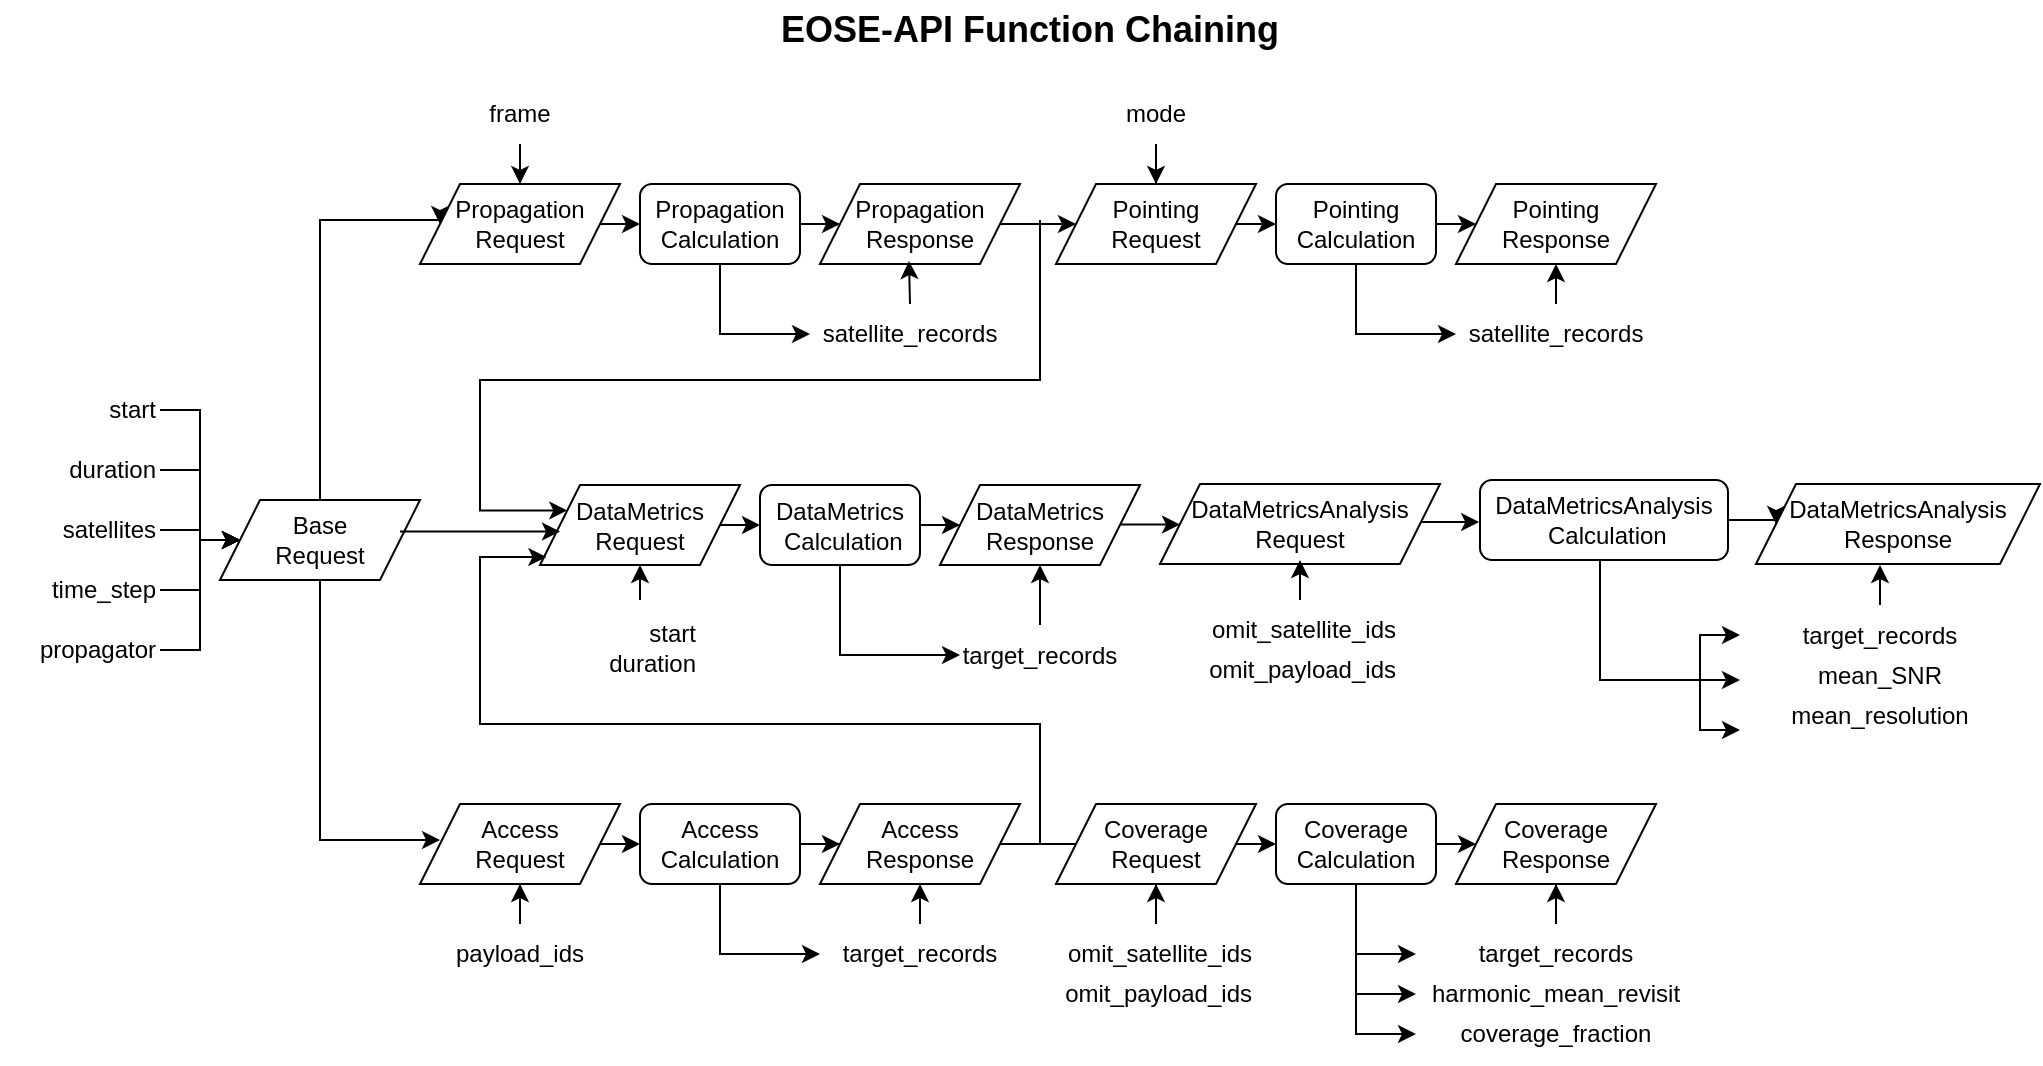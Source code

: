 <mxfile version="24.7.12">
  <diagram name="Page-1" id="8XfuiLttBX15eR1e0odx">
    <mxGraphModel dx="3342" dy="2310" grid="1" gridSize="10" guides="1" tooltips="1" connect="1" arrows="1" fold="1" page="1" pageScale="1" pageWidth="850" pageHeight="1100" math="0" shadow="0">
      <root>
        <mxCell id="0" />
        <mxCell id="1" parent="0" />
        <mxCell id="9HbOgAZdW0a7DW-UxLI3-41" style="edgeStyle=orthogonalEdgeStyle;rounded=0;orthogonalLoop=1;jettySize=auto;html=1;entryX=0;entryY=0.5;entryDx=0;entryDy=0;exitX=0.5;exitY=1;exitDx=0;exitDy=0;" parent="1" source="9HbOgAZdW0a7DW-UxLI3-1" target="9HbOgAZdW0a7DW-UxLI3-15" edge="1">
          <mxGeometry relative="1" as="geometry">
            <Array as="points">
              <mxPoint x="330" y="37" />
            </Array>
          </mxGeometry>
        </mxCell>
        <mxCell id="9HbOgAZdW0a7DW-UxLI3-1" value="Propagation Calculation" style="rounded=1;whiteSpace=wrap;html=1;" parent="1" vertex="1">
          <mxGeometry x="290" y="-38" width="80" height="40" as="geometry" />
        </mxCell>
        <mxCell id="9HbOgAZdW0a7DW-UxLI3-43" style="edgeStyle=orthogonalEdgeStyle;rounded=0;orthogonalLoop=1;jettySize=auto;html=1;exitX=1;exitY=0.5;exitDx=0;exitDy=0;entryX=0;entryY=0.5;entryDx=0;entryDy=0;" parent="1" source="9HbOgAZdW0a7DW-UxLI3-2" target="9HbOgAZdW0a7DW-UxLI3-42" edge="1">
          <mxGeometry relative="1" as="geometry" />
        </mxCell>
        <mxCell id="9HbOgAZdW0a7DW-UxLI3-2" value="Pointing Calculation" style="rounded=1;whiteSpace=wrap;html=1;" parent="1" vertex="1">
          <mxGeometry x="608" y="-38" width="80" height="40" as="geometry" />
        </mxCell>
        <mxCell id="9HbOgAZdW0a7DW-UxLI3-57" style="edgeStyle=orthogonalEdgeStyle;rounded=0;orthogonalLoop=1;jettySize=auto;html=1;entryX=0;entryY=0.5;entryDx=0;entryDy=0;" parent="1" source="9HbOgAZdW0a7DW-UxLI3-3" target="9HbOgAZdW0a7DW-UxLI3-56" edge="1">
          <mxGeometry relative="1" as="geometry" />
        </mxCell>
        <mxCell id="9HbOgAZdW0a7DW-UxLI3-60" style="edgeStyle=orthogonalEdgeStyle;rounded=0;orthogonalLoop=1;jettySize=auto;html=1;exitX=0.5;exitY=1;exitDx=0;exitDy=0;entryX=0;entryY=0.5;entryDx=0;entryDy=0;" parent="1" source="9HbOgAZdW0a7DW-UxLI3-3" target="9HbOgAZdW0a7DW-UxLI3-20" edge="1">
          <mxGeometry relative="1" as="geometry" />
        </mxCell>
        <mxCell id="9HbOgAZdW0a7DW-UxLI3-3" value="Access Calculation" style="rounded=1;whiteSpace=wrap;html=1;" parent="1" vertex="1">
          <mxGeometry x="290" y="272" width="80" height="40" as="geometry" />
        </mxCell>
        <mxCell id="9HbOgAZdW0a7DW-UxLI3-66" style="edgeStyle=orthogonalEdgeStyle;rounded=0;orthogonalLoop=1;jettySize=auto;html=1;exitX=1;exitY=0.5;exitDx=0;exitDy=0;entryX=0;entryY=0.5;entryDx=0;entryDy=0;" parent="1" source="9HbOgAZdW0a7DW-UxLI3-4" target="9HbOgAZdW0a7DW-UxLI3-65" edge="1">
          <mxGeometry relative="1" as="geometry" />
        </mxCell>
        <mxCell id="9HbOgAZdW0a7DW-UxLI3-4" value="Coverage Calculation" style="rounded=1;whiteSpace=wrap;html=1;" parent="1" vertex="1">
          <mxGeometry x="608" y="272" width="80" height="40" as="geometry" />
        </mxCell>
        <mxCell id="9HbOgAZdW0a7DW-UxLI3-5" value="start" style="text;html=1;align=right;verticalAlign=middle;whiteSpace=wrap;rounded=0;" parent="1" vertex="1">
          <mxGeometry x="-30" y="60" width="80" height="30" as="geometry" />
        </mxCell>
        <mxCell id="9HbOgAZdW0a7DW-UxLI3-6" value="duration" style="text;html=1;align=right;verticalAlign=middle;whiteSpace=wrap;rounded=0;" parent="1" vertex="1">
          <mxGeometry x="-30" y="90" width="80" height="30" as="geometry" />
        </mxCell>
        <mxCell id="9HbOgAZdW0a7DW-UxLI3-7" value="satellites" style="text;html=1;align=right;verticalAlign=middle;whiteSpace=wrap;rounded=0;" parent="1" vertex="1">
          <mxGeometry x="-30" y="120" width="80" height="30" as="geometry" />
        </mxCell>
        <mxCell id="9HbOgAZdW0a7DW-UxLI3-8" value="time_step" style="text;html=1;align=right;verticalAlign=middle;whiteSpace=wrap;rounded=0;" parent="1" vertex="1">
          <mxGeometry x="-30" y="150" width="80" height="30" as="geometry" />
        </mxCell>
        <mxCell id="9HbOgAZdW0a7DW-UxLI3-9" value="propagator" style="text;html=1;align=right;verticalAlign=middle;whiteSpace=wrap;rounded=0;" parent="1" vertex="1">
          <mxGeometry x="-30" y="180" width="80" height="30" as="geometry" />
        </mxCell>
        <mxCell id="9HbOgAZdW0a7DW-UxLI3-10" value="" style="endArrow=classic;html=1;rounded=0;exitX=1;exitY=0.5;exitDx=0;exitDy=0;entryX=0;entryY=0.5;entryDx=0;entryDy=0;" parent="1" source="9HbOgAZdW0a7DW-UxLI3-5" target="9HbOgAZdW0a7DW-UxLI3-28" edge="1">
          <mxGeometry width="50" height="50" relative="1" as="geometry">
            <mxPoint x="290" y="160" as="sourcePoint" />
            <mxPoint x="90" y="140" as="targetPoint" />
            <Array as="points">
              <mxPoint x="70" y="75" />
              <mxPoint x="70" y="140" />
            </Array>
          </mxGeometry>
        </mxCell>
        <mxCell id="9HbOgAZdW0a7DW-UxLI3-11" value="" style="endArrow=classic;html=1;rounded=0;exitX=1;exitY=0.5;exitDx=0;exitDy=0;entryX=0;entryY=0.5;entryDx=0;entryDy=0;" parent="1" source="9HbOgAZdW0a7DW-UxLI3-6" target="9HbOgAZdW0a7DW-UxLI3-28" edge="1">
          <mxGeometry width="50" height="50" relative="1" as="geometry">
            <mxPoint x="60" y="85" as="sourcePoint" />
            <mxPoint x="90" y="140" as="targetPoint" />
            <Array as="points">
              <mxPoint x="70" y="105" />
              <mxPoint x="70" y="140" />
            </Array>
          </mxGeometry>
        </mxCell>
        <mxCell id="9HbOgAZdW0a7DW-UxLI3-12" value="" style="endArrow=classic;html=1;rounded=0;exitX=1;exitY=0.5;exitDx=0;exitDy=0;entryX=0;entryY=0.5;entryDx=0;entryDy=0;" parent="1" source="9HbOgAZdW0a7DW-UxLI3-7" target="9HbOgAZdW0a7DW-UxLI3-28" edge="1">
          <mxGeometry width="50" height="50" relative="1" as="geometry">
            <mxPoint x="60" y="115" as="sourcePoint" />
            <mxPoint x="90" y="140" as="targetPoint" />
            <Array as="points">
              <mxPoint x="70" y="135" />
              <mxPoint x="70" y="140" />
            </Array>
          </mxGeometry>
        </mxCell>
        <mxCell id="9HbOgAZdW0a7DW-UxLI3-13" value="" style="endArrow=classic;html=1;rounded=0;exitX=1;exitY=0.5;exitDx=0;exitDy=0;entryX=0;entryY=0.5;entryDx=0;entryDy=0;" parent="1" source="9HbOgAZdW0a7DW-UxLI3-8" target="9HbOgAZdW0a7DW-UxLI3-28" edge="1">
          <mxGeometry width="50" height="50" relative="1" as="geometry">
            <mxPoint x="60" y="145" as="sourcePoint" />
            <mxPoint x="90" y="140" as="targetPoint" />
            <Array as="points">
              <mxPoint x="70" y="165" />
              <mxPoint x="70" y="140" />
            </Array>
          </mxGeometry>
        </mxCell>
        <mxCell id="9HbOgAZdW0a7DW-UxLI3-14" value="" style="endArrow=classic;html=1;rounded=0;exitX=1;exitY=0.5;exitDx=0;exitDy=0;entryX=0;entryY=0.5;entryDx=0;entryDy=0;" parent="1" source="9HbOgAZdW0a7DW-UxLI3-9" target="9HbOgAZdW0a7DW-UxLI3-28" edge="1">
          <mxGeometry width="50" height="50" relative="1" as="geometry">
            <mxPoint x="60" y="175" as="sourcePoint" />
            <mxPoint x="90" y="140" as="targetPoint" />
            <Array as="points">
              <mxPoint x="70" y="195" />
              <mxPoint x="70" y="140" />
            </Array>
          </mxGeometry>
        </mxCell>
        <mxCell id="9HbOgAZdW0a7DW-UxLI3-15" value="satellite_records" style="text;html=1;align=center;verticalAlign=middle;whiteSpace=wrap;rounded=0;" parent="1" vertex="1">
          <mxGeometry x="375" y="22" width="100" height="30" as="geometry" />
        </mxCell>
        <mxCell id="9HbOgAZdW0a7DW-UxLI3-16" value="" style="endArrow=classic;html=1;rounded=0;exitX=1;exitY=0.5;exitDx=0;exitDy=0;entryX=0;entryY=0.5;entryDx=0;entryDy=0;" parent="1" source="9HbOgAZdW0a7DW-UxLI3-1" target="9HbOgAZdW0a7DW-UxLI3-34" edge="1">
          <mxGeometry width="50" height="50" relative="1" as="geometry">
            <mxPoint x="460" y="22" as="sourcePoint" />
            <mxPoint x="510" y="-28" as="targetPoint" />
          </mxGeometry>
        </mxCell>
        <mxCell id="9HbOgAZdW0a7DW-UxLI3-38" style="edgeStyle=orthogonalEdgeStyle;rounded=0;orthogonalLoop=1;jettySize=auto;html=1;entryX=0.5;entryY=0;entryDx=0;entryDy=0;" parent="1" source="9HbOgAZdW0a7DW-UxLI3-18" target="9HbOgAZdW0a7DW-UxLI3-36" edge="1">
          <mxGeometry relative="1" as="geometry" />
        </mxCell>
        <mxCell id="9HbOgAZdW0a7DW-UxLI3-18" value="mode" style="text;html=1;align=center;verticalAlign=middle;whiteSpace=wrap;rounded=0;" parent="1" vertex="1">
          <mxGeometry x="518" y="-88" width="60" height="30" as="geometry" />
        </mxCell>
        <mxCell id="9HbOgAZdW0a7DW-UxLI3-59" style="edgeStyle=orthogonalEdgeStyle;rounded=0;orthogonalLoop=1;jettySize=auto;html=1;exitX=0.5;exitY=0;exitDx=0;exitDy=0;entryX=0.5;entryY=1;entryDx=0;entryDy=0;" parent="1" source="9HbOgAZdW0a7DW-UxLI3-20" target="9HbOgAZdW0a7DW-UxLI3-56" edge="1">
          <mxGeometry relative="1" as="geometry" />
        </mxCell>
        <mxCell id="9HbOgAZdW0a7DW-UxLI3-20" value="target_records" style="text;html=1;align=center;verticalAlign=middle;whiteSpace=wrap;rounded=0;" parent="1" vertex="1">
          <mxGeometry x="380" y="332" width="100" height="30" as="geometry" />
        </mxCell>
        <mxCell id="9HbOgAZdW0a7DW-UxLI3-23" value="" style="endArrow=classic;html=1;rounded=0;exitX=1;exitY=0.5;exitDx=0;exitDy=0;entryX=0;entryY=0.5;entryDx=0;entryDy=0;" parent="1" source="9HbOgAZdW0a7DW-UxLI3-56" target="9HbOgAZdW0a7DW-UxLI3-4" edge="1">
          <mxGeometry width="50" height="50" relative="1" as="geometry">
            <mxPoint x="500" y="272" as="sourcePoint" />
            <mxPoint x="530" y="282" as="targetPoint" />
          </mxGeometry>
        </mxCell>
        <mxCell id="9HbOgAZdW0a7DW-UxLI3-53" style="edgeStyle=orthogonalEdgeStyle;rounded=0;orthogonalLoop=1;jettySize=auto;html=1;entryX=0.5;entryY=1;entryDx=0;entryDy=0;" parent="1" source="9HbOgAZdW0a7DW-UxLI3-24" target="9HbOgAZdW0a7DW-UxLI3-49" edge="1">
          <mxGeometry relative="1" as="geometry" />
        </mxCell>
        <mxCell id="9HbOgAZdW0a7DW-UxLI3-24" value="payload_ids" style="text;html=1;align=center;verticalAlign=middle;whiteSpace=wrap;rounded=0;" parent="1" vertex="1">
          <mxGeometry x="190" y="332" width="80" height="30" as="geometry" />
        </mxCell>
        <mxCell id="9HbOgAZdW0a7DW-UxLI3-77" style="edgeStyle=orthogonalEdgeStyle;rounded=0;orthogonalLoop=1;jettySize=auto;html=1;exitX=0.5;exitY=0;exitDx=0;exitDy=0;entryX=0;entryY=0.5;entryDx=0;entryDy=0;" parent="1" source="9HbOgAZdW0a7DW-UxLI3-28" target="9HbOgAZdW0a7DW-UxLI3-32" edge="1">
          <mxGeometry relative="1" as="geometry">
            <Array as="points">
              <mxPoint x="130" y="-20" />
              <mxPoint x="190" y="-20" />
            </Array>
          </mxGeometry>
        </mxCell>
        <mxCell id="9HbOgAZdW0a7DW-UxLI3-78" style="edgeStyle=orthogonalEdgeStyle;rounded=0;orthogonalLoop=1;jettySize=auto;html=1;exitX=0.5;exitY=1;exitDx=0;exitDy=0;" parent="1" source="9HbOgAZdW0a7DW-UxLI3-28" edge="1">
          <mxGeometry relative="1" as="geometry">
            <Array as="points">
              <mxPoint x="130" y="290" />
              <mxPoint x="190" y="290" />
            </Array>
            <mxPoint x="190" y="290" as="targetPoint" />
          </mxGeometry>
        </mxCell>
        <mxCell id="9HbOgAZdW0a7DW-UxLI3-28" value="Base&lt;br&gt;Request" style="shape=parallelogram;perimeter=parallelogramPerimeter;whiteSpace=wrap;html=1;fixedSize=1;" parent="1" vertex="1">
          <mxGeometry x="80" y="120" width="100" height="40" as="geometry" />
        </mxCell>
        <mxCell id="9HbOgAZdW0a7DW-UxLI3-33" style="edgeStyle=orthogonalEdgeStyle;rounded=0;orthogonalLoop=1;jettySize=auto;html=1;exitX=1;exitY=0.5;exitDx=0;exitDy=0;entryX=0;entryY=0.5;entryDx=0;entryDy=0;" parent="1" source="9HbOgAZdW0a7DW-UxLI3-32" target="9HbOgAZdW0a7DW-UxLI3-1" edge="1">
          <mxGeometry relative="1" as="geometry" />
        </mxCell>
        <mxCell id="9HbOgAZdW0a7DW-UxLI3-32" value="Propagation&lt;br&gt;Request" style="shape=parallelogram;perimeter=parallelogramPerimeter;whiteSpace=wrap;html=1;fixedSize=1;" parent="1" vertex="1">
          <mxGeometry x="180" y="-38" width="100" height="40" as="geometry" />
        </mxCell>
        <mxCell id="9HbOgAZdW0a7DW-UxLI3-35" style="edgeStyle=orthogonalEdgeStyle;rounded=0;orthogonalLoop=1;jettySize=auto;html=1;exitX=1;exitY=0.5;exitDx=0;exitDy=0;entryX=0;entryY=0.5;entryDx=0;entryDy=0;" parent="1" source="9HbOgAZdW0a7DW-UxLI3-34" target="9HbOgAZdW0a7DW-UxLI3-36" edge="1">
          <mxGeometry relative="1" as="geometry">
            <mxPoint x="520" y="-17.759" as="targetPoint" />
            <Array as="points" />
          </mxGeometry>
        </mxCell>
        <mxCell id="9HbOgAZdW0a7DW-UxLI3-34" value="Propagation&lt;br&gt;Response" style="shape=parallelogram;perimeter=parallelogramPerimeter;whiteSpace=wrap;html=1;fixedSize=1;" parent="1" vertex="1">
          <mxGeometry x="380" y="-38" width="100" height="40" as="geometry" />
        </mxCell>
        <mxCell id="9HbOgAZdW0a7DW-UxLI3-40" style="edgeStyle=orthogonalEdgeStyle;rounded=0;orthogonalLoop=1;jettySize=auto;html=1;exitX=1;exitY=0.5;exitDx=0;exitDy=0;entryX=0;entryY=0.5;entryDx=0;entryDy=0;" parent="1" source="9HbOgAZdW0a7DW-UxLI3-36" target="9HbOgAZdW0a7DW-UxLI3-2" edge="1">
          <mxGeometry relative="1" as="geometry" />
        </mxCell>
        <mxCell id="9HbOgAZdW0a7DW-UxLI3-36" value="Pointing&lt;br&gt;Request" style="shape=parallelogram;perimeter=parallelogramPerimeter;whiteSpace=wrap;html=1;fixedSize=1;" parent="1" vertex="1">
          <mxGeometry x="498" y="-38" width="100" height="40" as="geometry" />
        </mxCell>
        <mxCell id="9HbOgAZdW0a7DW-UxLI3-39" style="edgeStyle=orthogonalEdgeStyle;rounded=0;orthogonalLoop=1;jettySize=auto;html=1;exitX=0.5;exitY=0;exitDx=0;exitDy=0;entryX=0.445;entryY=0.963;entryDx=0;entryDy=0;entryPerimeter=0;" parent="1" source="9HbOgAZdW0a7DW-UxLI3-15" target="9HbOgAZdW0a7DW-UxLI3-34" edge="1">
          <mxGeometry relative="1" as="geometry" />
        </mxCell>
        <mxCell id="9HbOgAZdW0a7DW-UxLI3-42" value="Pointing&lt;br&gt;&lt;div&gt;Response&lt;/div&gt;" style="shape=parallelogram;perimeter=parallelogramPerimeter;whiteSpace=wrap;html=1;fixedSize=1;" parent="1" vertex="1">
          <mxGeometry x="698" y="-38" width="100" height="40" as="geometry" />
        </mxCell>
        <mxCell id="9HbOgAZdW0a7DW-UxLI3-44" style="edgeStyle=orthogonalEdgeStyle;rounded=0;orthogonalLoop=1;jettySize=auto;html=1;entryX=0;entryY=0.5;entryDx=0;entryDy=0;exitX=0.5;exitY=1;exitDx=0;exitDy=0;" parent="1" source="9HbOgAZdW0a7DW-UxLI3-2" edge="1">
          <mxGeometry relative="1" as="geometry">
            <mxPoint x="628" y="2" as="sourcePoint" />
            <mxPoint x="698" y="37" as="targetPoint" />
            <Array as="points">
              <mxPoint x="648" y="37" />
            </Array>
          </mxGeometry>
        </mxCell>
        <mxCell id="9HbOgAZdW0a7DW-UxLI3-45" style="edgeStyle=orthogonalEdgeStyle;rounded=0;orthogonalLoop=1;jettySize=auto;html=1;exitX=0.5;exitY=0;exitDx=0;exitDy=0;entryX=0.5;entryY=1;entryDx=0;entryDy=0;" parent="1" target="9HbOgAZdW0a7DW-UxLI3-42" edge="1">
          <mxGeometry relative="1" as="geometry">
            <mxPoint x="723" y="1" as="targetPoint" />
            <mxPoint x="748" y="22" as="sourcePoint" />
          </mxGeometry>
        </mxCell>
        <mxCell id="9HbOgAZdW0a7DW-UxLI3-46" value="satellite_records" style="text;html=1;align=center;verticalAlign=middle;whiteSpace=wrap;rounded=0;" parent="1" vertex="1">
          <mxGeometry x="698" y="22" width="100" height="30" as="geometry" />
        </mxCell>
        <mxCell id="9HbOgAZdW0a7DW-UxLI3-55" style="edgeStyle=orthogonalEdgeStyle;rounded=0;orthogonalLoop=1;jettySize=auto;html=1;exitX=1;exitY=0.5;exitDx=0;exitDy=0;entryX=0;entryY=0.5;entryDx=0;entryDy=0;" parent="1" source="9HbOgAZdW0a7DW-UxLI3-49" target="9HbOgAZdW0a7DW-UxLI3-3" edge="1">
          <mxGeometry relative="1" as="geometry" />
        </mxCell>
        <mxCell id="9HbOgAZdW0a7DW-UxLI3-49" value="Access&lt;br&gt;Request" style="shape=parallelogram;perimeter=parallelogramPerimeter;whiteSpace=wrap;html=1;fixedSize=1;" parent="1" vertex="1">
          <mxGeometry x="180" y="272" width="100" height="40" as="geometry" />
        </mxCell>
        <mxCell id="9HbOgAZdW0a7DW-UxLI3-52" style="edgeStyle=orthogonalEdgeStyle;rounded=0;orthogonalLoop=1;jettySize=auto;html=1;entryX=0.5;entryY=0;entryDx=0;entryDy=0;" parent="1" source="9HbOgAZdW0a7DW-UxLI3-50" target="9HbOgAZdW0a7DW-UxLI3-32" edge="1">
          <mxGeometry relative="1" as="geometry" />
        </mxCell>
        <mxCell id="9HbOgAZdW0a7DW-UxLI3-50" value="frame" style="text;html=1;align=center;verticalAlign=middle;whiteSpace=wrap;rounded=0;" parent="1" vertex="1">
          <mxGeometry x="200" y="-88" width="60" height="30" as="geometry" />
        </mxCell>
        <mxCell id="9HbOgAZdW0a7DW-UxLI3-56" value="Access&lt;br&gt;Response" style="shape=parallelogram;perimeter=parallelogramPerimeter;whiteSpace=wrap;html=1;fixedSize=1;" parent="1" vertex="1">
          <mxGeometry x="380" y="272" width="100" height="40" as="geometry" />
        </mxCell>
        <mxCell id="9HbOgAZdW0a7DW-UxLI3-58" value="Coverage&lt;br&gt;Request" style="shape=parallelogram;perimeter=parallelogramPerimeter;whiteSpace=wrap;html=1;fixedSize=1;" parent="1" vertex="1">
          <mxGeometry x="498" y="272" width="100" height="40" as="geometry" />
        </mxCell>
        <mxCell id="9HbOgAZdW0a7DW-UxLI3-76" style="edgeStyle=orthogonalEdgeStyle;rounded=0;orthogonalLoop=1;jettySize=auto;html=1;entryX=0.5;entryY=1;entryDx=0;entryDy=0;" parent="1" source="9HbOgAZdW0a7DW-UxLI3-61" target="9HbOgAZdW0a7DW-UxLI3-58" edge="1">
          <mxGeometry relative="1" as="geometry" />
        </mxCell>
        <mxCell id="9HbOgAZdW0a7DW-UxLI3-61" value="omit_satellite_ids" style="text;html=1;align=right;verticalAlign=middle;whiteSpace=wrap;rounded=0;" parent="1" vertex="1">
          <mxGeometry x="498" y="332" width="100" height="30" as="geometry" />
        </mxCell>
        <mxCell id="9HbOgAZdW0a7DW-UxLI3-62" value="omit_payload_ids" style="text;html=1;align=right;verticalAlign=middle;whiteSpace=wrap;rounded=0;" parent="1" vertex="1">
          <mxGeometry x="498" y="352" width="100" height="30" as="geometry" />
        </mxCell>
        <mxCell id="9HbOgAZdW0a7DW-UxLI3-65" value="Coverage&lt;br&gt;Response" style="shape=parallelogram;perimeter=parallelogramPerimeter;whiteSpace=wrap;html=1;fixedSize=1;" parent="1" vertex="1">
          <mxGeometry x="698" y="272" width="100" height="40" as="geometry" />
        </mxCell>
        <mxCell id="9HbOgAZdW0a7DW-UxLI3-68" style="edgeStyle=orthogonalEdgeStyle;rounded=0;orthogonalLoop=1;jettySize=auto;html=1;entryX=0;entryY=0.5;entryDx=0;entryDy=0;exitX=0.5;exitY=1;exitDx=0;exitDy=0;" parent="1" source="9HbOgAZdW0a7DW-UxLI3-4" target="9HbOgAZdW0a7DW-UxLI3-69" edge="1">
          <mxGeometry relative="1" as="geometry">
            <mxPoint x="638" y="362" as="sourcePoint" />
          </mxGeometry>
        </mxCell>
        <mxCell id="9HbOgAZdW0a7DW-UxLI3-70" style="edgeStyle=orthogonalEdgeStyle;rounded=0;orthogonalLoop=1;jettySize=auto;html=1;entryX=0.5;entryY=1;entryDx=0;entryDy=0;" parent="1" source="9HbOgAZdW0a7DW-UxLI3-69" target="9HbOgAZdW0a7DW-UxLI3-65" edge="1">
          <mxGeometry relative="1" as="geometry" />
        </mxCell>
        <mxCell id="9HbOgAZdW0a7DW-UxLI3-69" value="target_records" style="text;html=1;align=center;verticalAlign=middle;whiteSpace=wrap;rounded=0;" parent="1" vertex="1">
          <mxGeometry x="678" y="332" width="140" height="30" as="geometry" />
        </mxCell>
        <mxCell id="9HbOgAZdW0a7DW-UxLI3-71" value="harmonic_mean_revisit" style="text;html=1;align=center;verticalAlign=middle;whiteSpace=wrap;rounded=0;" parent="1" vertex="1">
          <mxGeometry x="678" y="352" width="140" height="30" as="geometry" />
        </mxCell>
        <mxCell id="9HbOgAZdW0a7DW-UxLI3-72" value="coverage_fraction" style="text;html=1;align=center;verticalAlign=middle;whiteSpace=wrap;rounded=0;" parent="1" vertex="1">
          <mxGeometry x="678" y="372" width="140" height="30" as="geometry" />
        </mxCell>
        <mxCell id="9HbOgAZdW0a7DW-UxLI3-73" style="edgeStyle=orthogonalEdgeStyle;rounded=0;orthogonalLoop=1;jettySize=auto;html=1;exitX=0.5;exitY=1;exitDx=0;exitDy=0;entryX=0;entryY=0.5;entryDx=0;entryDy=0;" parent="1" source="9HbOgAZdW0a7DW-UxLI3-4" target="9HbOgAZdW0a7DW-UxLI3-71" edge="1">
          <mxGeometry relative="1" as="geometry">
            <mxPoint x="658" y="322" as="sourcePoint" />
            <mxPoint x="658" y="372" as="targetPoint" />
          </mxGeometry>
        </mxCell>
        <mxCell id="9HbOgAZdW0a7DW-UxLI3-74" style="edgeStyle=orthogonalEdgeStyle;rounded=0;orthogonalLoop=1;jettySize=auto;html=1;exitX=0.5;exitY=1;exitDx=0;exitDy=0;entryX=0;entryY=0.5;entryDx=0;entryDy=0;" parent="1" source="9HbOgAZdW0a7DW-UxLI3-4" target="9HbOgAZdW0a7DW-UxLI3-72" edge="1">
          <mxGeometry relative="1" as="geometry">
            <mxPoint x="658" y="322" as="sourcePoint" />
            <mxPoint x="688" y="377" as="targetPoint" />
          </mxGeometry>
        </mxCell>
        <mxCell id="gTSGrGiYzKjbH62CipeW-26" style="edgeStyle=orthogonalEdgeStyle;rounded=0;orthogonalLoop=1;jettySize=auto;html=1;exitX=1;exitY=0.5;exitDx=0;exitDy=0;entryX=0;entryY=0.5;entryDx=0;entryDy=0;" parent="1" source="gTSGrGiYzKjbH62CipeW-27" target="gTSGrGiYzKjbH62CipeW-40" edge="1">
          <mxGeometry relative="1" as="geometry" />
        </mxCell>
        <mxCell id="gTSGrGiYzKjbH62CipeW-27" value="DataMetrics&lt;div&gt;&amp;nbsp;Calculation&lt;/div&gt;" style="rounded=1;whiteSpace=wrap;html=1;" parent="1" vertex="1">
          <mxGeometry x="350" y="112.5" width="80" height="40" as="geometry" />
        </mxCell>
        <mxCell id="gTSGrGiYzKjbH62CipeW-30" value="" style="endArrow=classic;html=1;rounded=0;entryX=0;entryY=0.5;entryDx=0;entryDy=0;" parent="1" source="gTSGrGiYzKjbH62CipeW-36" target="gTSGrGiYzKjbH62CipeW-27" edge="1">
          <mxGeometry width="50" height="50" relative="1" as="geometry">
            <mxPoint x="230" y="132.5" as="sourcePoint" />
            <mxPoint x="290" y="122.5" as="targetPoint" />
          </mxGeometry>
        </mxCell>
        <mxCell id="gTSGrGiYzKjbH62CipeW-36" value="DataMetrics&lt;br&gt;Request" style="shape=parallelogram;perimeter=parallelogramPerimeter;whiteSpace=wrap;html=1;fixedSize=1;" parent="1" vertex="1">
          <mxGeometry x="240" y="112.5" width="100" height="40" as="geometry" />
        </mxCell>
        <mxCell id="gTSGrGiYzKjbH62CipeW-37" style="edgeStyle=orthogonalEdgeStyle;rounded=0;orthogonalLoop=1;jettySize=auto;html=1;entryX=0.5;entryY=1;entryDx=0;entryDy=0;" parent="1" edge="1">
          <mxGeometry relative="1" as="geometry">
            <mxPoint x="290" y="170" as="sourcePoint" />
            <mxPoint x="290.0" y="152.5" as="targetPoint" />
          </mxGeometry>
        </mxCell>
        <mxCell id="gTSGrGiYzKjbH62CipeW-38" value="start" style="text;html=1;align=right;verticalAlign=middle;whiteSpace=wrap;rounded=0;" parent="1" vertex="1">
          <mxGeometry x="260.5" y="172" width="59" height="30" as="geometry" />
        </mxCell>
        <mxCell id="gTSGrGiYzKjbH62CipeW-39" value="duration" style="text;html=1;align=right;verticalAlign=middle;whiteSpace=wrap;rounded=0;" parent="1" vertex="1">
          <mxGeometry x="260.5" y="187" width="59" height="30" as="geometry" />
        </mxCell>
        <mxCell id="gTSGrGiYzKjbH62CipeW-40" value="DataMetrics Response" style="shape=parallelogram;perimeter=parallelogramPerimeter;whiteSpace=wrap;html=1;fixedSize=1;" parent="1" vertex="1">
          <mxGeometry x="440" y="112.5" width="100" height="40" as="geometry" />
        </mxCell>
        <mxCell id="gTSGrGiYzKjbH62CipeW-41" style="edgeStyle=orthogonalEdgeStyle;rounded=0;orthogonalLoop=1;jettySize=auto;html=1;entryX=0;entryY=0.5;entryDx=0;entryDy=0;exitX=0.5;exitY=1;exitDx=0;exitDy=0;" parent="1" source="gTSGrGiYzKjbH62CipeW-27" target="gTSGrGiYzKjbH62CipeW-43" edge="1">
          <mxGeometry relative="1" as="geometry">
            <mxPoint x="380" y="202.5" as="sourcePoint" />
          </mxGeometry>
        </mxCell>
        <mxCell id="gTSGrGiYzKjbH62CipeW-42" style="edgeStyle=orthogonalEdgeStyle;rounded=0;orthogonalLoop=1;jettySize=auto;html=1;entryX=0.5;entryY=1;entryDx=0;entryDy=0;" parent="1" source="gTSGrGiYzKjbH62CipeW-43" target="gTSGrGiYzKjbH62CipeW-40" edge="1">
          <mxGeometry relative="1" as="geometry" />
        </mxCell>
        <mxCell id="gTSGrGiYzKjbH62CipeW-43" value="target_records" style="text;html=1;align=center;verticalAlign=middle;whiteSpace=wrap;rounded=0;" parent="1" vertex="1">
          <mxGeometry x="450" y="182.5" width="80" height="30" as="geometry" />
        </mxCell>
        <mxCell id="gTSGrGiYzKjbH62CipeW-49" style="edgeStyle=orthogonalEdgeStyle;rounded=0;orthogonalLoop=1;jettySize=auto;html=1;entryX=0;entryY=0.25;entryDx=0;entryDy=0;" parent="1" target="gTSGrGiYzKjbH62CipeW-36" edge="1">
          <mxGeometry relative="1" as="geometry">
            <mxPoint x="500" y="-8" as="targetPoint" />
            <Array as="points">
              <mxPoint x="490" y="60" />
              <mxPoint x="210" y="60" />
              <mxPoint x="210" y="125" />
            </Array>
            <mxPoint x="490" y="-20" as="sourcePoint" />
          </mxGeometry>
        </mxCell>
        <mxCell id="gTSGrGiYzKjbH62CipeW-51" style="edgeStyle=orthogonalEdgeStyle;rounded=0;orthogonalLoop=1;jettySize=auto;html=1;entryX=0.032;entryY=0.901;entryDx=0;entryDy=0;entryPerimeter=0;" parent="1" target="gTSGrGiYzKjbH62CipeW-36" edge="1">
          <mxGeometry relative="1" as="geometry">
            <mxPoint x="490" y="292" as="sourcePoint" />
            <mxPoint x="240" y="152.02" as="targetPoint" />
            <Array as="points">
              <mxPoint x="490" y="232" />
              <mxPoint x="210" y="232" />
              <mxPoint x="210" y="149" />
            </Array>
          </mxGeometry>
        </mxCell>
        <mxCell id="gTSGrGiYzKjbH62CipeW-55" style="edgeStyle=orthogonalEdgeStyle;rounded=0;orthogonalLoop=1;jettySize=auto;html=1;" parent="1" edge="1">
          <mxGeometry relative="1" as="geometry">
            <mxPoint x="170.0" y="135.76" as="sourcePoint" />
            <mxPoint x="250" y="135.76" as="targetPoint" />
          </mxGeometry>
        </mxCell>
        <mxCell id="gTSGrGiYzKjbH62CipeW-57" style="edgeStyle=orthogonalEdgeStyle;rounded=0;orthogonalLoop=1;jettySize=auto;html=1;exitX=1;exitY=0.5;exitDx=0;exitDy=0;entryX=0;entryY=0.5;entryDx=0;entryDy=0;" parent="1" source="gTSGrGiYzKjbH62CipeW-58" target="gTSGrGiYzKjbH62CipeW-63" edge="1">
          <mxGeometry relative="1" as="geometry" />
        </mxCell>
        <mxCell id="gTSGrGiYzKjbH62CipeW-58" value="DataMetricsAnalysis&lt;div&gt;&amp;nbsp;Calculation&lt;/div&gt;" style="rounded=1;whiteSpace=wrap;html=1;" parent="1" vertex="1">
          <mxGeometry x="710" y="110" width="124" height="40" as="geometry" />
        </mxCell>
        <mxCell id="gTSGrGiYzKjbH62CipeW-61" style="edgeStyle=orthogonalEdgeStyle;rounded=0;orthogonalLoop=1;jettySize=auto;html=1;exitX=1;exitY=0.5;exitDx=0;exitDy=0;entryX=-0.003;entryY=0.523;entryDx=0;entryDy=0;entryPerimeter=0;" parent="1" target="gTSGrGiYzKjbH62CipeW-58" edge="1">
          <mxGeometry relative="1" as="geometry">
            <mxPoint x="678" y="131" as="sourcePoint" />
            <mxPoint x="708" y="129" as="targetPoint" />
          </mxGeometry>
        </mxCell>
        <mxCell id="gTSGrGiYzKjbH62CipeW-62" value="DataMetricsAnalysis&lt;br&gt;Request" style="shape=parallelogram;perimeter=parallelogramPerimeter;whiteSpace=wrap;html=1;fixedSize=1;" parent="1" vertex="1">
          <mxGeometry x="550" y="112" width="140" height="40" as="geometry" />
        </mxCell>
        <mxCell id="gTSGrGiYzKjbH62CipeW-63" value="DataMetricsAnalysis&lt;div&gt;&lt;div&gt;Response&lt;/div&gt;&lt;/div&gt;" style="shape=parallelogram;perimeter=parallelogramPerimeter;whiteSpace=wrap;html=1;fixedSize=1;" parent="1" vertex="1">
          <mxGeometry x="848" y="112" width="142" height="40" as="geometry" />
        </mxCell>
        <mxCell id="gTSGrGiYzKjbH62CipeW-67" style="edgeStyle=orthogonalEdgeStyle;rounded=0;orthogonalLoop=1;jettySize=auto;html=1;exitX=1;exitY=0.5;exitDx=0;exitDy=0;entryX=0;entryY=0.5;entryDx=0;entryDy=0;" parent="1" target="gTSGrGiYzKjbH62CipeW-62" edge="1">
          <mxGeometry relative="1" as="geometry">
            <mxPoint x="530" y="132.3" as="sourcePoint" />
            <mxPoint x="550" y="132.3" as="targetPoint" />
          </mxGeometry>
        </mxCell>
        <mxCell id="gTSGrGiYzKjbH62CipeW-71" style="edgeStyle=orthogonalEdgeStyle;rounded=0;orthogonalLoop=1;jettySize=auto;html=1;entryX=0.5;entryY=1;entryDx=0;entryDy=0;" parent="1" source="gTSGrGiYzKjbH62CipeW-72" edge="1">
          <mxGeometry relative="1" as="geometry">
            <mxPoint x="620" y="150" as="targetPoint" />
          </mxGeometry>
        </mxCell>
        <mxCell id="gTSGrGiYzKjbH62CipeW-72" value="omit_satellite_ids" style="text;html=1;align=right;verticalAlign=middle;whiteSpace=wrap;rounded=0;" parent="1" vertex="1">
          <mxGeometry x="570" y="170" width="100" height="30" as="geometry" />
        </mxCell>
        <mxCell id="gTSGrGiYzKjbH62CipeW-73" value="omit_payload_ids" style="text;html=1;align=right;verticalAlign=middle;whiteSpace=wrap;rounded=0;" parent="1" vertex="1">
          <mxGeometry x="570" y="190" width="100" height="30" as="geometry" />
        </mxCell>
        <mxCell id="gTSGrGiYzKjbH62CipeW-81" style="edgeStyle=orthogonalEdgeStyle;rounded=0;orthogonalLoop=1;jettySize=auto;html=1;entryX=0;entryY=0.5;entryDx=0;entryDy=0;" parent="1" target="gTSGrGiYzKjbH62CipeW-83" edge="1">
          <mxGeometry relative="1" as="geometry">
            <mxPoint x="770" y="150" as="sourcePoint" />
            <Array as="points">
              <mxPoint x="770" y="210" />
              <mxPoint x="820" y="210" />
              <mxPoint x="820" y="188" />
            </Array>
          </mxGeometry>
        </mxCell>
        <mxCell id="gTSGrGiYzKjbH62CipeW-82" style="edgeStyle=orthogonalEdgeStyle;rounded=0;orthogonalLoop=1;jettySize=auto;html=1;entryX=0.5;entryY=1;entryDx=0;entryDy=0;" parent="1" source="gTSGrGiYzKjbH62CipeW-83" edge="1">
          <mxGeometry relative="1" as="geometry">
            <mxPoint x="910" y="152.5" as="targetPoint" />
          </mxGeometry>
        </mxCell>
        <mxCell id="gTSGrGiYzKjbH62CipeW-83" value="target_records" style="text;html=1;align=center;verticalAlign=middle;whiteSpace=wrap;rounded=0;" parent="1" vertex="1">
          <mxGeometry x="840" y="172.5" width="140" height="30" as="geometry" />
        </mxCell>
        <mxCell id="gTSGrGiYzKjbH62CipeW-84" value="mean_SNR" style="text;html=1;align=center;verticalAlign=middle;whiteSpace=wrap;rounded=0;" parent="1" vertex="1">
          <mxGeometry x="840" y="192.5" width="140" height="30" as="geometry" />
        </mxCell>
        <mxCell id="gTSGrGiYzKjbH62CipeW-85" value="mean_resolution" style="text;html=1;align=center;verticalAlign=middle;whiteSpace=wrap;rounded=0;" parent="1" vertex="1">
          <mxGeometry x="840" y="212.5" width="140" height="30" as="geometry" />
        </mxCell>
        <mxCell id="gTSGrGiYzKjbH62CipeW-86" style="edgeStyle=orthogonalEdgeStyle;rounded=0;orthogonalLoop=1;jettySize=auto;html=1;" parent="1" edge="1">
          <mxGeometry relative="1" as="geometry">
            <mxPoint x="770" y="150" as="sourcePoint" />
            <mxPoint x="840" y="210" as="targetPoint" />
            <Array as="points">
              <mxPoint x="770" y="210" />
              <mxPoint x="840" y="210" />
            </Array>
          </mxGeometry>
        </mxCell>
        <mxCell id="gTSGrGiYzKjbH62CipeW-87" style="edgeStyle=orthogonalEdgeStyle;rounded=0;orthogonalLoop=1;jettySize=auto;html=1;entryX=0;entryY=0.75;entryDx=0;entryDy=0;exitX=0.5;exitY=1;exitDx=0;exitDy=0;" parent="1" source="gTSGrGiYzKjbH62CipeW-58" target="gTSGrGiYzKjbH62CipeW-85" edge="1">
          <mxGeometry relative="1" as="geometry">
            <mxPoint x="760" y="150" as="sourcePoint" />
            <mxPoint x="850" y="217.5" as="targetPoint" />
            <Array as="points">
              <mxPoint x="770" y="150" />
              <mxPoint x="770" y="210" />
              <mxPoint x="820" y="210" />
              <mxPoint x="820" y="235" />
            </Array>
          </mxGeometry>
        </mxCell>
        <mxCell id="gTSGrGiYzKjbH62CipeW-95" value="&lt;b&gt;&lt;font style=&quot;font-size: 18px;&quot;&gt;EOSE-API Function Chaining&lt;/font&gt;&lt;/b&gt;" style="text;html=1;align=center;verticalAlign=middle;whiteSpace=wrap;rounded=0;" parent="1" vertex="1">
          <mxGeometry x="330" y="-130" width="310" height="30" as="geometry" />
        </mxCell>
      </root>
    </mxGraphModel>
  </diagram>
</mxfile>
